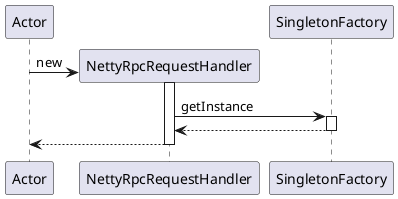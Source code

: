 @startuml
participant Actor
create NettyRpcRequestHandler
Actor -> NettyRpcRequestHandler : new
activate NettyRpcRequestHandler
NettyRpcRequestHandler -> SingletonFactory : getInstance
activate SingletonFactory
SingletonFactory --> NettyRpcRequestHandler
deactivate SingletonFactory
return
@enduml